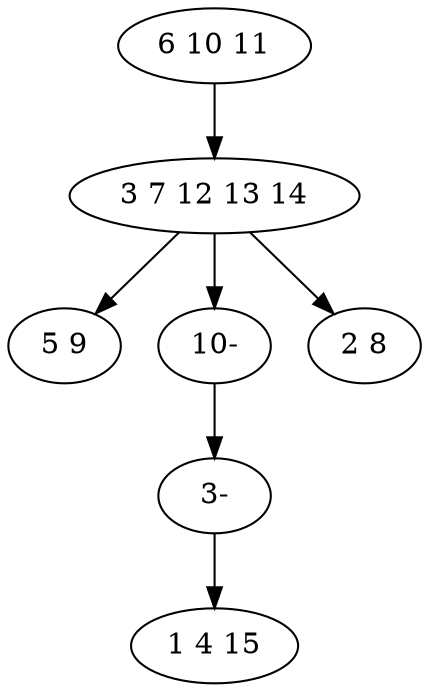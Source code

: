 digraph true_tree {
	"0" -> "1"
	"1" -> "2"
	"1" -> "5"
	"1" -> "4"
	"5" -> "6"
	"6" -> "3"
	"0" [label="6 10 11"];
	"1" [label="3 7 12 13 14"];
	"2" [label="5 9"];
	"3" [label="1 4 15"];
	"4" [label="2 8"];
	"5" [label="10-"];
	"6" [label="3-"];
}
